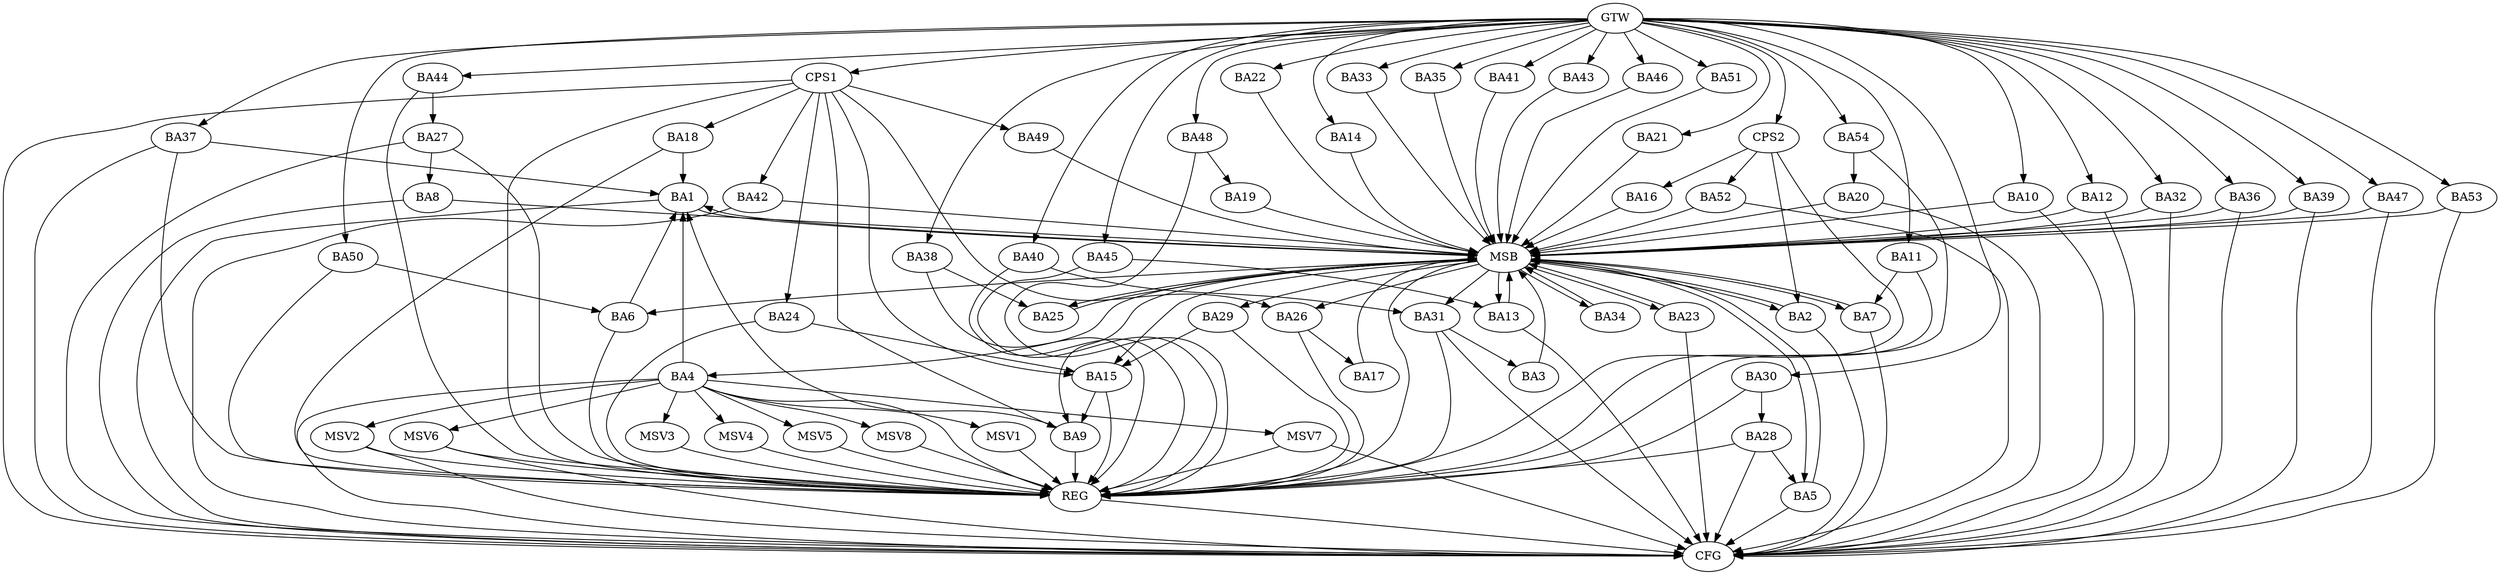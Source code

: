 strict digraph G {
  BA1 [ label="BA1" ];
  BA2 [ label="BA2" ];
  BA3 [ label="BA3" ];
  BA4 [ label="BA4" ];
  BA5 [ label="BA5" ];
  BA6 [ label="BA6" ];
  BA7 [ label="BA7" ];
  BA8 [ label="BA8" ];
  BA9 [ label="BA9" ];
  BA10 [ label="BA10" ];
  BA11 [ label="BA11" ];
  BA12 [ label="BA12" ];
  BA13 [ label="BA13" ];
  BA14 [ label="BA14" ];
  BA15 [ label="BA15" ];
  BA16 [ label="BA16" ];
  BA17 [ label="BA17" ];
  BA18 [ label="BA18" ];
  BA19 [ label="BA19" ];
  BA20 [ label="BA20" ];
  BA21 [ label="BA21" ];
  BA22 [ label="BA22" ];
  BA23 [ label="BA23" ];
  BA24 [ label="BA24" ];
  BA25 [ label="BA25" ];
  BA26 [ label="BA26" ];
  BA27 [ label="BA27" ];
  BA28 [ label="BA28" ];
  BA29 [ label="BA29" ];
  BA30 [ label="BA30" ];
  BA31 [ label="BA31" ];
  BA32 [ label="BA32" ];
  BA33 [ label="BA33" ];
  BA34 [ label="BA34" ];
  BA35 [ label="BA35" ];
  BA36 [ label="BA36" ];
  BA37 [ label="BA37" ];
  BA38 [ label="BA38" ];
  BA39 [ label="BA39" ];
  BA40 [ label="BA40" ];
  BA41 [ label="BA41" ];
  BA42 [ label="BA42" ];
  BA43 [ label="BA43" ];
  BA44 [ label="BA44" ];
  BA45 [ label="BA45" ];
  BA46 [ label="BA46" ];
  BA47 [ label="BA47" ];
  BA48 [ label="BA48" ];
  BA49 [ label="BA49" ];
  BA50 [ label="BA50" ];
  BA51 [ label="BA51" ];
  BA52 [ label="BA52" ];
  BA53 [ label="BA53" ];
  BA54 [ label="BA54" ];
  CPS1 [ label="CPS1" ];
  CPS2 [ label="CPS2" ];
  GTW [ label="GTW" ];
  REG [ label="REG" ];
  MSB [ label="MSB" ];
  CFG [ label="CFG" ];
  MSV1 [ label="MSV1" ];
  MSV2 [ label="MSV2" ];
  MSV3 [ label="MSV3" ];
  MSV4 [ label="MSV4" ];
  MSV5 [ label="MSV5" ];
  MSV6 [ label="MSV6" ];
  MSV7 [ label="MSV7" ];
  MSV8 [ label="MSV8" ];
  BA4 -> BA1;
  BA6 -> BA1;
  BA9 -> BA1;
  BA11 -> BA7;
  BA15 -> BA9;
  BA18 -> BA1;
  BA24 -> BA15;
  BA26 -> BA17;
  BA27 -> BA8;
  BA28 -> BA5;
  BA29 -> BA15;
  BA30 -> BA28;
  BA31 -> BA3;
  BA37 -> BA1;
  BA38 -> BA25;
  BA40 -> BA31;
  BA44 -> BA27;
  BA45 -> BA13;
  BA48 -> BA19;
  BA50 -> BA6;
  BA54 -> BA20;
  CPS1 -> BA9;
  CPS1 -> BA15;
  CPS1 -> BA42;
  CPS1 -> BA24;
  CPS1 -> BA49;
  CPS1 -> BA26;
  CPS1 -> BA18;
  CPS2 -> BA2;
  CPS2 -> BA16;
  CPS2 -> BA52;
  GTW -> BA10;
  GTW -> BA11;
  GTW -> BA12;
  GTW -> BA14;
  GTW -> BA21;
  GTW -> BA22;
  GTW -> BA30;
  GTW -> BA32;
  GTW -> BA33;
  GTW -> BA35;
  GTW -> BA36;
  GTW -> BA37;
  GTW -> BA38;
  GTW -> BA39;
  GTW -> BA40;
  GTW -> BA41;
  GTW -> BA43;
  GTW -> BA44;
  GTW -> BA45;
  GTW -> BA46;
  GTW -> BA47;
  GTW -> BA48;
  GTW -> BA50;
  GTW -> BA51;
  GTW -> BA53;
  GTW -> BA54;
  GTW -> CPS1;
  GTW -> CPS2;
  BA4 -> REG;
  BA6 -> REG;
  BA9 -> REG;
  BA11 -> REG;
  BA15 -> REG;
  BA18 -> REG;
  BA24 -> REG;
  BA26 -> REG;
  BA27 -> REG;
  BA28 -> REG;
  BA29 -> REG;
  BA30 -> REG;
  BA31 -> REG;
  BA37 -> REG;
  BA38 -> REG;
  BA40 -> REG;
  BA44 -> REG;
  BA45 -> REG;
  BA48 -> REG;
  BA50 -> REG;
  BA54 -> REG;
  CPS1 -> REG;
  CPS2 -> REG;
  BA1 -> MSB;
  MSB -> BA2;
  MSB -> REG;
  BA2 -> MSB;
  MSB -> BA1;
  BA3 -> MSB;
  BA5 -> MSB;
  MSB -> BA4;
  BA7 -> MSB;
  BA8 -> MSB;
  BA10 -> MSB;
  BA12 -> MSB;
  MSB -> BA9;
  BA13 -> MSB;
  BA14 -> MSB;
  MSB -> BA5;
  BA16 -> MSB;
  MSB -> BA7;
  BA17 -> MSB;
  MSB -> BA13;
  BA19 -> MSB;
  BA20 -> MSB;
  BA21 -> MSB;
  BA22 -> MSB;
  BA23 -> MSB;
  MSB -> BA6;
  BA25 -> MSB;
  BA32 -> MSB;
  BA33 -> MSB;
  BA34 -> MSB;
  MSB -> BA26;
  BA35 -> MSB;
  BA36 -> MSB;
  BA39 -> MSB;
  BA41 -> MSB;
  MSB -> BA25;
  BA42 -> MSB;
  MSB -> BA29;
  BA43 -> MSB;
  BA46 -> MSB;
  MSB -> BA23;
  BA47 -> MSB;
  MSB -> BA31;
  BA49 -> MSB;
  BA51 -> MSB;
  MSB -> BA34;
  BA52 -> MSB;
  MSB -> BA15;
  BA53 -> MSB;
  BA4 -> CFG;
  CPS1 -> CFG;
  BA10 -> CFG;
  BA5 -> CFG;
  BA13 -> CFG;
  BA53 -> CFG;
  BA20 -> CFG;
  BA37 -> CFG;
  BA23 -> CFG;
  BA7 -> CFG;
  BA2 -> CFG;
  BA1 -> CFG;
  BA42 -> CFG;
  BA52 -> CFG;
  BA47 -> CFG;
  BA39 -> CFG;
  BA28 -> CFG;
  BA36 -> CFG;
  BA12 -> CFG;
  BA31 -> CFG;
  BA8 -> CFG;
  BA27 -> CFG;
  BA32 -> CFG;
  REG -> CFG;
  BA4 -> MSV1;
  BA4 -> MSV2;
  BA4 -> MSV3;
  MSV1 -> REG;
  MSV2 -> REG;
  MSV2 -> CFG;
  MSV3 -> REG;
  BA4 -> MSV4;
  MSV4 -> REG;
  BA4 -> MSV5;
  BA4 -> MSV6;
  MSV5 -> REG;
  MSV6 -> REG;
  MSV6 -> CFG;
  BA4 -> MSV7;
  BA4 -> MSV8;
  MSV7 -> REG;
  MSV7 -> CFG;
  MSV8 -> REG;
}
